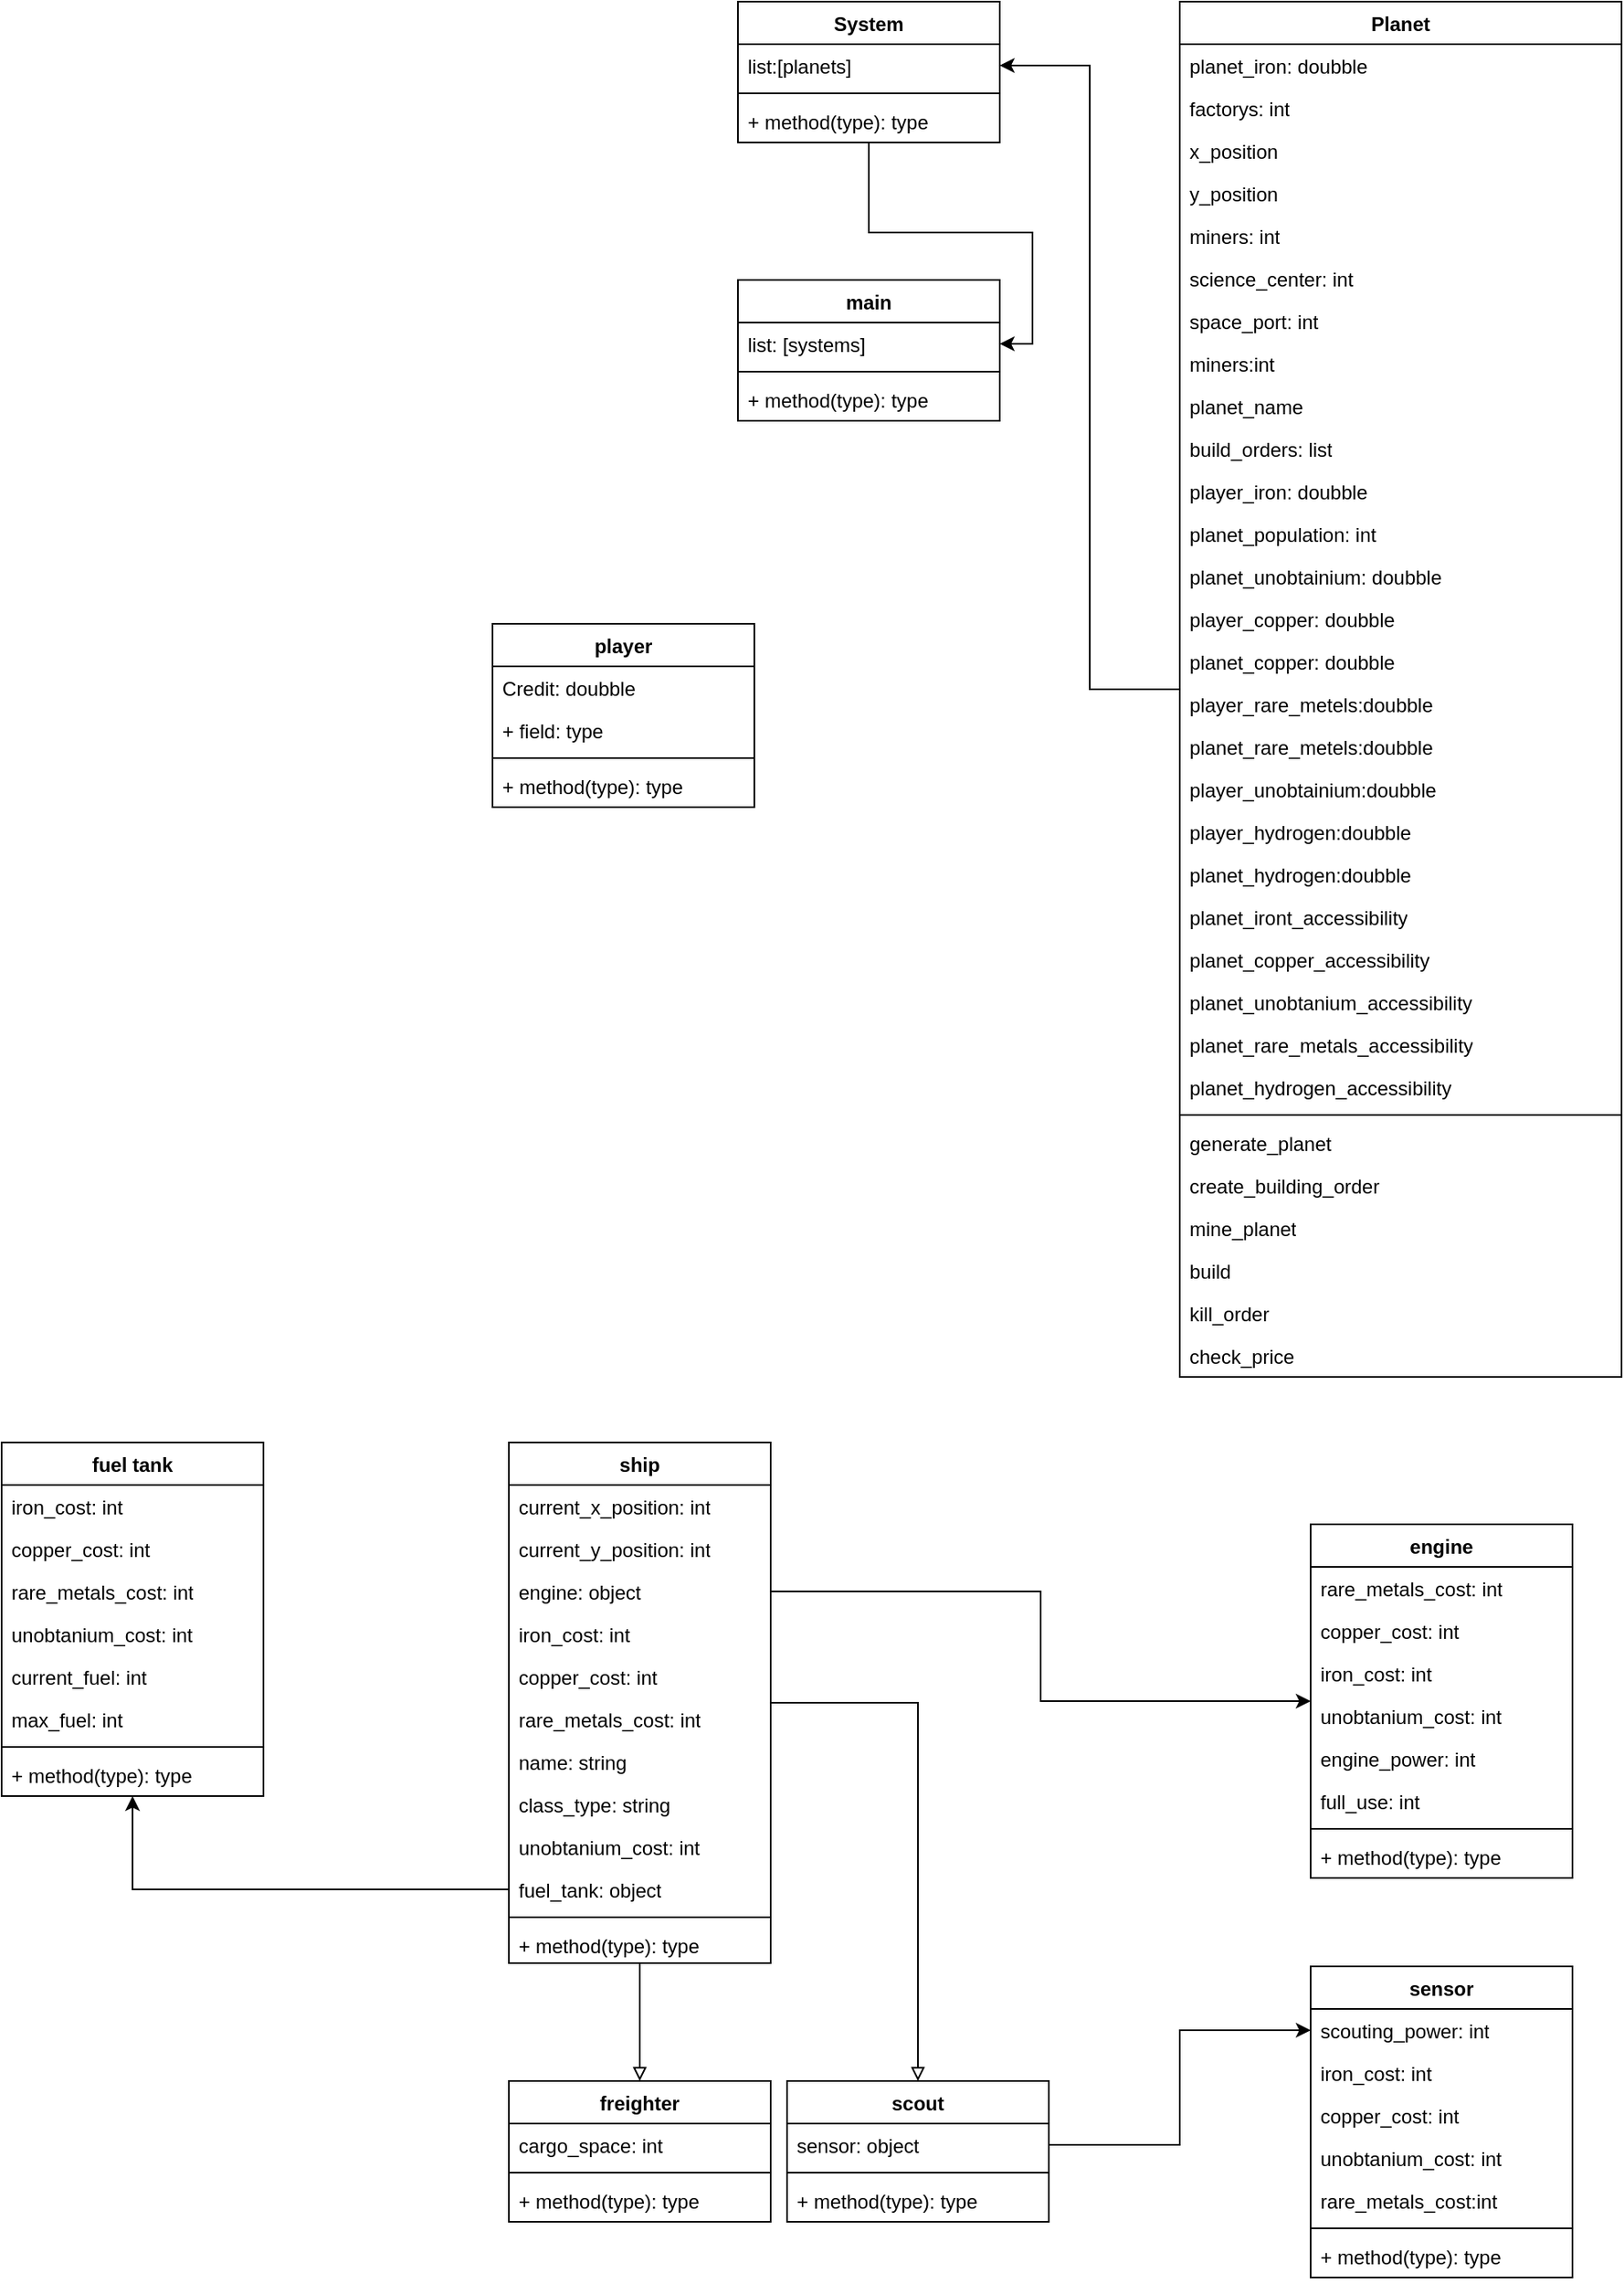 <mxfile version="22.0.4" type="github">
  <diagram id="C5RBs43oDa-KdzZeNtuy" name="Page-1">
    <mxGraphModel dx="2193" dy="722" grid="1" gridSize="10" guides="1" tooltips="1" connect="1" arrows="1" fold="1" page="1" pageScale="1" pageWidth="827" pageHeight="1169" math="0" shadow="0">
      <root>
        <mxCell id="WIyWlLk6GJQsqaUBKTNV-0" />
        <mxCell id="WIyWlLk6GJQsqaUBKTNV-1" parent="WIyWlLk6GJQsqaUBKTNV-0" />
        <mxCell id="jKxpe3fQPZg4gZA5FKVr-31" style="edgeStyle=orthogonalEdgeStyle;rounded=0;orthogonalLoop=1;jettySize=auto;html=1;entryX=1;entryY=0.5;entryDx=0;entryDy=0;" parent="WIyWlLk6GJQsqaUBKTNV-1" source="jKxpe3fQPZg4gZA5FKVr-12" target="jKxpe3fQPZg4gZA5FKVr-21" edge="1">
          <mxGeometry relative="1" as="geometry" />
        </mxCell>
        <mxCell id="jKxpe3fQPZg4gZA5FKVr-12" value="System" style="swimlane;fontStyle=1;align=center;verticalAlign=top;childLayout=stackLayout;horizontal=1;startSize=26;horizontalStack=0;resizeParent=1;resizeParentMax=0;resizeLast=0;collapsible=1;marginBottom=0;whiteSpace=wrap;html=1;" parent="WIyWlLk6GJQsqaUBKTNV-1" vertex="1">
          <mxGeometry x="210" y="90" width="160" height="86" as="geometry" />
        </mxCell>
        <mxCell id="jKxpe3fQPZg4gZA5FKVr-13" value="list:[planets]" style="text;strokeColor=none;fillColor=none;align=left;verticalAlign=top;spacingLeft=4;spacingRight=4;overflow=hidden;rotatable=0;points=[[0,0.5],[1,0.5]];portConstraint=eastwest;whiteSpace=wrap;html=1;" parent="jKxpe3fQPZg4gZA5FKVr-12" vertex="1">
          <mxGeometry y="26" width="160" height="26" as="geometry" />
        </mxCell>
        <mxCell id="jKxpe3fQPZg4gZA5FKVr-14" value="" style="line;strokeWidth=1;fillColor=none;align=left;verticalAlign=middle;spacingTop=-1;spacingLeft=3;spacingRight=3;rotatable=0;labelPosition=right;points=[];portConstraint=eastwest;strokeColor=inherit;" parent="jKxpe3fQPZg4gZA5FKVr-12" vertex="1">
          <mxGeometry y="52" width="160" height="8" as="geometry" />
        </mxCell>
        <mxCell id="jKxpe3fQPZg4gZA5FKVr-15" value="+ method(type): type" style="text;strokeColor=none;fillColor=none;align=left;verticalAlign=top;spacingLeft=4;spacingRight=4;overflow=hidden;rotatable=0;points=[[0,0.5],[1,0.5]];portConstraint=eastwest;whiteSpace=wrap;html=1;" parent="jKxpe3fQPZg4gZA5FKVr-12" vertex="1">
          <mxGeometry y="60" width="160" height="26" as="geometry" />
        </mxCell>
        <mxCell id="jKxpe3fQPZg4gZA5FKVr-30" style="edgeStyle=orthogonalEdgeStyle;rounded=0;orthogonalLoop=1;jettySize=auto;html=1;" parent="WIyWlLk6GJQsqaUBKTNV-1" source="jKxpe3fQPZg4gZA5FKVr-16" target="jKxpe3fQPZg4gZA5FKVr-13" edge="1">
          <mxGeometry relative="1" as="geometry" />
        </mxCell>
        <mxCell id="jKxpe3fQPZg4gZA5FKVr-16" value="Planet" style="swimlane;fontStyle=1;align=center;verticalAlign=top;childLayout=stackLayout;horizontal=1;startSize=26;horizontalStack=0;resizeParent=1;resizeParentMax=0;resizeLast=0;collapsible=1;marginBottom=0;whiteSpace=wrap;html=1;" parent="WIyWlLk6GJQsqaUBKTNV-1" vertex="1">
          <mxGeometry x="480" y="90" width="270" height="840" as="geometry" />
        </mxCell>
        <mxCell id="jKxpe3fQPZg4gZA5FKVr-28" value="planet_iron: doubble" style="text;strokeColor=none;fillColor=none;align=left;verticalAlign=top;spacingLeft=4;spacingRight=4;overflow=hidden;rotatable=0;points=[[0,0.5],[1,0.5]];portConstraint=eastwest;whiteSpace=wrap;html=1;" parent="jKxpe3fQPZg4gZA5FKVr-16" vertex="1">
          <mxGeometry y="26" width="270" height="26" as="geometry" />
        </mxCell>
        <mxCell id="xd3ibIU_VqexhuLJ3qRL-1" value="factorys: int&lt;br&gt;" style="text;strokeColor=none;fillColor=none;align=left;verticalAlign=top;spacingLeft=4;spacingRight=4;overflow=hidden;rotatable=0;points=[[0,0.5],[1,0.5]];portConstraint=eastwest;whiteSpace=wrap;html=1;" parent="jKxpe3fQPZg4gZA5FKVr-16" vertex="1">
          <mxGeometry y="52" width="270" height="26" as="geometry" />
        </mxCell>
        <mxCell id="eyRgL59huIqmomtt3Rkn-8" value="x_position" style="text;strokeColor=none;fillColor=none;align=left;verticalAlign=top;spacingLeft=4;spacingRight=4;overflow=hidden;rotatable=0;points=[[0,0.5],[1,0.5]];portConstraint=eastwest;whiteSpace=wrap;html=1;" vertex="1" parent="jKxpe3fQPZg4gZA5FKVr-16">
          <mxGeometry y="78" width="270" height="26" as="geometry" />
        </mxCell>
        <mxCell id="eyRgL59huIqmomtt3Rkn-9" value="y_position" style="text;strokeColor=none;fillColor=none;align=left;verticalAlign=top;spacingLeft=4;spacingRight=4;overflow=hidden;rotatable=0;points=[[0,0.5],[1,0.5]];portConstraint=eastwest;whiteSpace=wrap;html=1;" vertex="1" parent="jKxpe3fQPZg4gZA5FKVr-16">
          <mxGeometry y="104" width="270" height="26" as="geometry" />
        </mxCell>
        <mxCell id="xd3ibIU_VqexhuLJ3qRL-0" value="miners: int" style="text;strokeColor=none;fillColor=none;align=left;verticalAlign=top;spacingLeft=4;spacingRight=4;overflow=hidden;rotatable=0;points=[[0,0.5],[1,0.5]];portConstraint=eastwest;whiteSpace=wrap;html=1;" parent="jKxpe3fQPZg4gZA5FKVr-16" vertex="1">
          <mxGeometry y="130" width="270" height="26" as="geometry" />
        </mxCell>
        <mxCell id="xd3ibIU_VqexhuLJ3qRL-2" value="science_center: int" style="text;strokeColor=none;fillColor=none;align=left;verticalAlign=top;spacingLeft=4;spacingRight=4;overflow=hidden;rotatable=0;points=[[0,0.5],[1,0.5]];portConstraint=eastwest;whiteSpace=wrap;html=1;" parent="jKxpe3fQPZg4gZA5FKVr-16" vertex="1">
          <mxGeometry y="156" width="270" height="26" as="geometry" />
        </mxCell>
        <mxCell id="eyRgL59huIqmomtt3Rkn-1" value="space_port: int" style="text;strokeColor=none;fillColor=none;align=left;verticalAlign=top;spacingLeft=4;spacingRight=4;overflow=hidden;rotatable=0;points=[[0,0.5],[1,0.5]];portConstraint=eastwest;whiteSpace=wrap;html=1;" vertex="1" parent="jKxpe3fQPZg4gZA5FKVr-16">
          <mxGeometry y="182" width="270" height="26" as="geometry" />
        </mxCell>
        <mxCell id="bJtHIR-FAZOz2IiiVI9N-0" value="miners:int" style="text;strokeColor=none;fillColor=none;align=left;verticalAlign=top;spacingLeft=4;spacingRight=4;overflow=hidden;rotatable=0;points=[[0,0.5],[1,0.5]];portConstraint=eastwest;whiteSpace=wrap;html=1;" parent="jKxpe3fQPZg4gZA5FKVr-16" vertex="1">
          <mxGeometry y="208" width="270" height="26" as="geometry" />
        </mxCell>
        <mxCell id="bJtHIR-FAZOz2IiiVI9N-1" value="planet_name" style="text;strokeColor=none;fillColor=none;align=left;verticalAlign=top;spacingLeft=4;spacingRight=4;overflow=hidden;rotatable=0;points=[[0,0.5],[1,0.5]];portConstraint=eastwest;whiteSpace=wrap;html=1;" parent="jKxpe3fQPZg4gZA5FKVr-16" vertex="1">
          <mxGeometry y="234" width="270" height="26" as="geometry" />
        </mxCell>
        <mxCell id="eyRgL59huIqmomtt3Rkn-2" value="build_orders: list" style="text;strokeColor=none;fillColor=none;align=left;verticalAlign=top;spacingLeft=4;spacingRight=4;overflow=hidden;rotatable=0;points=[[0,0.5],[1,0.5]];portConstraint=eastwest;whiteSpace=wrap;html=1;" vertex="1" parent="jKxpe3fQPZg4gZA5FKVr-16">
          <mxGeometry y="260" width="270" height="26" as="geometry" />
        </mxCell>
        <mxCell id="jKxpe3fQPZg4gZA5FKVr-33" value="player_iron: doubble" style="text;strokeColor=none;fillColor=none;align=left;verticalAlign=top;spacingLeft=4;spacingRight=4;overflow=hidden;rotatable=0;points=[[0,0.5],[1,0.5]];portConstraint=eastwest;whiteSpace=wrap;html=1;" parent="jKxpe3fQPZg4gZA5FKVr-16" vertex="1">
          <mxGeometry y="286" width="270" height="26" as="geometry" />
        </mxCell>
        <mxCell id="jKxpe3fQPZg4gZA5FKVr-32" value="planet_population: int" style="text;strokeColor=none;fillColor=none;align=left;verticalAlign=top;spacingLeft=4;spacingRight=4;overflow=hidden;rotatable=0;points=[[0,0.5],[1,0.5]];portConstraint=eastwest;whiteSpace=wrap;html=1;" parent="jKxpe3fQPZg4gZA5FKVr-16" vertex="1">
          <mxGeometry y="312" width="270" height="26" as="geometry" />
        </mxCell>
        <mxCell id="fV00NvVTv55BNs3RdoyV-4" value="planet_unobtainium: doubble" style="text;strokeColor=none;fillColor=none;align=left;verticalAlign=top;spacingLeft=4;spacingRight=4;overflow=hidden;rotatable=0;points=[[0,0.5],[1,0.5]];portConstraint=eastwest;whiteSpace=wrap;html=1;" parent="jKxpe3fQPZg4gZA5FKVr-16" vertex="1">
          <mxGeometry y="338" width="270" height="26" as="geometry" />
        </mxCell>
        <mxCell id="fV00NvVTv55BNs3RdoyV-10" value="player_copper: doubble" style="text;strokeColor=none;fillColor=none;align=left;verticalAlign=top;spacingLeft=4;spacingRight=4;overflow=hidden;rotatable=0;points=[[0,0.5],[1,0.5]];portConstraint=eastwest;whiteSpace=wrap;html=1;" parent="jKxpe3fQPZg4gZA5FKVr-16" vertex="1">
          <mxGeometry y="364" width="270" height="26" as="geometry" />
        </mxCell>
        <mxCell id="fV00NvVTv55BNs3RdoyV-9" value="planet_copper: doubble" style="text;strokeColor=none;fillColor=none;align=left;verticalAlign=top;spacingLeft=4;spacingRight=4;overflow=hidden;rotatable=0;points=[[0,0.5],[1,0.5]];portConstraint=eastwest;whiteSpace=wrap;html=1;" parent="jKxpe3fQPZg4gZA5FKVr-16" vertex="1">
          <mxGeometry y="390" width="270" height="26" as="geometry" />
        </mxCell>
        <mxCell id="fV00NvVTv55BNs3RdoyV-12" value="player_rare_metels:doubble" style="text;strokeColor=none;fillColor=none;align=left;verticalAlign=top;spacingLeft=4;spacingRight=4;overflow=hidden;rotatable=0;points=[[0,0.5],[1,0.5]];portConstraint=eastwest;whiteSpace=wrap;html=1;" parent="jKxpe3fQPZg4gZA5FKVr-16" vertex="1">
          <mxGeometry y="416" width="270" height="26" as="geometry" />
        </mxCell>
        <mxCell id="fV00NvVTv55BNs3RdoyV-11" value="planet_rare_metels:doubble" style="text;strokeColor=none;fillColor=none;align=left;verticalAlign=top;spacingLeft=4;spacingRight=4;overflow=hidden;rotatable=0;points=[[0,0.5],[1,0.5]];portConstraint=eastwest;whiteSpace=wrap;html=1;" parent="jKxpe3fQPZg4gZA5FKVr-16" vertex="1">
          <mxGeometry y="442" width="270" height="26" as="geometry" />
        </mxCell>
        <mxCell id="fV00NvVTv55BNs3RdoyV-5" value="player_unobtainium:doubble" style="text;strokeColor=none;fillColor=none;align=left;verticalAlign=top;spacingLeft=4;spacingRight=4;overflow=hidden;rotatable=0;points=[[0,0.5],[1,0.5]];portConstraint=eastwest;whiteSpace=wrap;html=1;" parent="jKxpe3fQPZg4gZA5FKVr-16" vertex="1">
          <mxGeometry y="468" width="270" height="26" as="geometry" />
        </mxCell>
        <mxCell id="fV00NvVTv55BNs3RdoyV-8" value="player_hydrogen:doubble" style="text;strokeColor=none;fillColor=none;align=left;verticalAlign=top;spacingLeft=4;spacingRight=4;overflow=hidden;rotatable=0;points=[[0,0.5],[1,0.5]];portConstraint=eastwest;whiteSpace=wrap;html=1;" parent="jKxpe3fQPZg4gZA5FKVr-16" vertex="1">
          <mxGeometry y="494" width="270" height="26" as="geometry" />
        </mxCell>
        <mxCell id="fV00NvVTv55BNs3RdoyV-6" value="planet_hydrogen:doubble&lt;br&gt;" style="text;strokeColor=none;fillColor=none;align=left;verticalAlign=top;spacingLeft=4;spacingRight=4;overflow=hidden;rotatable=0;points=[[0,0.5],[1,0.5]];portConstraint=eastwest;whiteSpace=wrap;html=1;" parent="jKxpe3fQPZg4gZA5FKVr-16" vertex="1">
          <mxGeometry y="520" width="270" height="26" as="geometry" />
        </mxCell>
        <mxCell id="xd3ibIU_VqexhuLJ3qRL-8" value="planet_iront_accessibility" style="text;strokeColor=none;fillColor=none;align=left;verticalAlign=top;spacingLeft=4;spacingRight=4;overflow=hidden;rotatable=0;points=[[0,0.5],[1,0.5]];portConstraint=eastwest;whiteSpace=wrap;html=1;" parent="jKxpe3fQPZg4gZA5FKVr-16" vertex="1">
          <mxGeometry y="546" width="270" height="26" as="geometry" />
        </mxCell>
        <mxCell id="xd3ibIU_VqexhuLJ3qRL-11" value="planet_copper_accessibility&lt;span style=&quot;white-space: pre;&quot;&gt;&#x9;&lt;/span&gt;" style="text;strokeColor=none;fillColor=none;align=left;verticalAlign=top;spacingLeft=4;spacingRight=4;overflow=hidden;rotatable=0;points=[[0,0.5],[1,0.5]];portConstraint=eastwest;whiteSpace=wrap;html=1;" parent="jKxpe3fQPZg4gZA5FKVr-16" vertex="1">
          <mxGeometry y="572" width="270" height="26" as="geometry" />
        </mxCell>
        <mxCell id="xd3ibIU_VqexhuLJ3qRL-10" value="planet_unobtanium_accessibility" style="text;strokeColor=none;fillColor=none;align=left;verticalAlign=top;spacingLeft=4;spacingRight=4;overflow=hidden;rotatable=0;points=[[0,0.5],[1,0.5]];portConstraint=eastwest;whiteSpace=wrap;html=1;" parent="jKxpe3fQPZg4gZA5FKVr-16" vertex="1">
          <mxGeometry y="598" width="270" height="26" as="geometry" />
        </mxCell>
        <mxCell id="xd3ibIU_VqexhuLJ3qRL-9" value="planet_rare_metals_accessibility" style="text;strokeColor=none;fillColor=none;align=left;verticalAlign=top;spacingLeft=4;spacingRight=4;overflow=hidden;rotatable=0;points=[[0,0.5],[1,0.5]];portConstraint=eastwest;whiteSpace=wrap;html=1;" parent="jKxpe3fQPZg4gZA5FKVr-16" vertex="1">
          <mxGeometry y="624" width="270" height="26" as="geometry" />
        </mxCell>
        <mxCell id="xd3ibIU_VqexhuLJ3qRL-7" value="planet_hydrogen_accessibility" style="text;strokeColor=none;fillColor=none;align=left;verticalAlign=top;spacingLeft=4;spacingRight=4;overflow=hidden;rotatable=0;points=[[0,0.5],[1,0.5]];portConstraint=eastwest;whiteSpace=wrap;html=1;" parent="jKxpe3fQPZg4gZA5FKVr-16" vertex="1">
          <mxGeometry y="650" width="270" height="26" as="geometry" />
        </mxCell>
        <mxCell id="jKxpe3fQPZg4gZA5FKVr-18" value="" style="line;strokeWidth=1;fillColor=none;align=left;verticalAlign=middle;spacingTop=-1;spacingLeft=3;spacingRight=3;rotatable=0;labelPosition=right;points=[];portConstraint=eastwest;strokeColor=inherit;" parent="jKxpe3fQPZg4gZA5FKVr-16" vertex="1">
          <mxGeometry y="676" width="270" height="8" as="geometry" />
        </mxCell>
        <mxCell id="jKxpe3fQPZg4gZA5FKVr-19" value="generate_planet" style="text;strokeColor=none;fillColor=none;align=left;verticalAlign=top;spacingLeft=4;spacingRight=4;overflow=hidden;rotatable=0;points=[[0,0.5],[1,0.5]];portConstraint=eastwest;whiteSpace=wrap;html=1;" parent="jKxpe3fQPZg4gZA5FKVr-16" vertex="1">
          <mxGeometry y="684" width="270" height="26" as="geometry" />
        </mxCell>
        <mxCell id="eyRgL59huIqmomtt3Rkn-3" value="create_building_order" style="text;strokeColor=none;fillColor=none;align=left;verticalAlign=top;spacingLeft=4;spacingRight=4;overflow=hidden;rotatable=0;points=[[0,0.5],[1,0.5]];portConstraint=eastwest;whiteSpace=wrap;html=1;" vertex="1" parent="jKxpe3fQPZg4gZA5FKVr-16">
          <mxGeometry y="710" width="270" height="26" as="geometry" />
        </mxCell>
        <mxCell id="eyRgL59huIqmomtt3Rkn-4" value="mine_planet" style="text;strokeColor=none;fillColor=none;align=left;verticalAlign=top;spacingLeft=4;spacingRight=4;overflow=hidden;rotatable=0;points=[[0,0.5],[1,0.5]];portConstraint=eastwest;whiteSpace=wrap;html=1;" vertex="1" parent="jKxpe3fQPZg4gZA5FKVr-16">
          <mxGeometry y="736" width="270" height="26" as="geometry" />
        </mxCell>
        <mxCell id="eyRgL59huIqmomtt3Rkn-5" value="build" style="text;strokeColor=none;fillColor=none;align=left;verticalAlign=top;spacingLeft=4;spacingRight=4;overflow=hidden;rotatable=0;points=[[0,0.5],[1,0.5]];portConstraint=eastwest;whiteSpace=wrap;html=1;" vertex="1" parent="jKxpe3fQPZg4gZA5FKVr-16">
          <mxGeometry y="762" width="270" height="26" as="geometry" />
        </mxCell>
        <mxCell id="eyRgL59huIqmomtt3Rkn-6" value="kill_order" style="text;strokeColor=none;fillColor=none;align=left;verticalAlign=top;spacingLeft=4;spacingRight=4;overflow=hidden;rotatable=0;points=[[0,0.5],[1,0.5]];portConstraint=eastwest;whiteSpace=wrap;html=1;" vertex="1" parent="jKxpe3fQPZg4gZA5FKVr-16">
          <mxGeometry y="788" width="270" height="26" as="geometry" />
        </mxCell>
        <mxCell id="eyRgL59huIqmomtt3Rkn-7" value="check_price" style="text;strokeColor=none;fillColor=none;align=left;verticalAlign=top;spacingLeft=4;spacingRight=4;overflow=hidden;rotatable=0;points=[[0,0.5],[1,0.5]];portConstraint=eastwest;whiteSpace=wrap;html=1;" vertex="1" parent="jKxpe3fQPZg4gZA5FKVr-16">
          <mxGeometry y="814" width="270" height="26" as="geometry" />
        </mxCell>
        <mxCell id="jKxpe3fQPZg4gZA5FKVr-20" value="main&lt;br&gt;" style="swimlane;fontStyle=1;align=center;verticalAlign=top;childLayout=stackLayout;horizontal=1;startSize=26;horizontalStack=0;resizeParent=1;resizeParentMax=0;resizeLast=0;collapsible=1;marginBottom=0;whiteSpace=wrap;html=1;" parent="WIyWlLk6GJQsqaUBKTNV-1" vertex="1">
          <mxGeometry x="210" y="260" width="160" height="86" as="geometry" />
        </mxCell>
        <mxCell id="jKxpe3fQPZg4gZA5FKVr-21" value="list: [systems]" style="text;strokeColor=none;fillColor=none;align=left;verticalAlign=top;spacingLeft=4;spacingRight=4;overflow=hidden;rotatable=0;points=[[0,0.5],[1,0.5]];portConstraint=eastwest;whiteSpace=wrap;html=1;" parent="jKxpe3fQPZg4gZA5FKVr-20" vertex="1">
          <mxGeometry y="26" width="160" height="26" as="geometry" />
        </mxCell>
        <mxCell id="jKxpe3fQPZg4gZA5FKVr-22" value="" style="line;strokeWidth=1;fillColor=none;align=left;verticalAlign=middle;spacingTop=-1;spacingLeft=3;spacingRight=3;rotatable=0;labelPosition=right;points=[];portConstraint=eastwest;strokeColor=inherit;" parent="jKxpe3fQPZg4gZA5FKVr-20" vertex="1">
          <mxGeometry y="52" width="160" height="8" as="geometry" />
        </mxCell>
        <mxCell id="jKxpe3fQPZg4gZA5FKVr-23" value="+ method(type): type" style="text;strokeColor=none;fillColor=none;align=left;verticalAlign=top;spacingLeft=4;spacingRight=4;overflow=hidden;rotatable=0;points=[[0,0.5],[1,0.5]];portConstraint=eastwest;whiteSpace=wrap;html=1;" parent="jKxpe3fQPZg4gZA5FKVr-20" vertex="1">
          <mxGeometry y="60" width="160" height="26" as="geometry" />
        </mxCell>
        <mxCell id="fV00NvVTv55BNs3RdoyV-0" value="player" style="swimlane;fontStyle=1;align=center;verticalAlign=top;childLayout=stackLayout;horizontal=1;startSize=26;horizontalStack=0;resizeParent=1;resizeParentMax=0;resizeLast=0;collapsible=1;marginBottom=0;whiteSpace=wrap;html=1;" parent="WIyWlLk6GJQsqaUBKTNV-1" vertex="1">
          <mxGeometry x="60" y="470" width="160" height="112" as="geometry" />
        </mxCell>
        <mxCell id="jKxpe3fQPZg4gZA5FKVr-17" value="Credit: doubble&lt;br&gt;" style="text;strokeColor=none;fillColor=none;align=left;verticalAlign=top;spacingLeft=4;spacingRight=4;overflow=hidden;rotatable=0;points=[[0,0.5],[1,0.5]];portConstraint=eastwest;whiteSpace=wrap;html=1;" parent="fV00NvVTv55BNs3RdoyV-0" vertex="1">
          <mxGeometry y="26" width="160" height="26" as="geometry" />
        </mxCell>
        <mxCell id="fV00NvVTv55BNs3RdoyV-1" value="+ field: type" style="text;strokeColor=none;fillColor=none;align=left;verticalAlign=top;spacingLeft=4;spacingRight=4;overflow=hidden;rotatable=0;points=[[0,0.5],[1,0.5]];portConstraint=eastwest;whiteSpace=wrap;html=1;" parent="fV00NvVTv55BNs3RdoyV-0" vertex="1">
          <mxGeometry y="52" width="160" height="26" as="geometry" />
        </mxCell>
        <mxCell id="fV00NvVTv55BNs3RdoyV-2" value="" style="line;strokeWidth=1;fillColor=none;align=left;verticalAlign=middle;spacingTop=-1;spacingLeft=3;spacingRight=3;rotatable=0;labelPosition=right;points=[];portConstraint=eastwest;strokeColor=inherit;" parent="fV00NvVTv55BNs3RdoyV-0" vertex="1">
          <mxGeometry y="78" width="160" height="8" as="geometry" />
        </mxCell>
        <mxCell id="fV00NvVTv55BNs3RdoyV-3" value="+ method(type): type" style="text;strokeColor=none;fillColor=none;align=left;verticalAlign=top;spacingLeft=4;spacingRight=4;overflow=hidden;rotatable=0;points=[[0,0.5],[1,0.5]];portConstraint=eastwest;whiteSpace=wrap;html=1;" parent="fV00NvVTv55BNs3RdoyV-0" vertex="1">
          <mxGeometry y="86" width="160" height="26" as="geometry" />
        </mxCell>
        <mxCell id="eyRgL59huIqmomtt3Rkn-23" style="edgeStyle=orthogonalEdgeStyle;rounded=0;orthogonalLoop=1;jettySize=auto;html=1;entryX=0.5;entryY=0;entryDx=0;entryDy=0;endArrow=block;endFill=0;" edge="1" parent="WIyWlLk6GJQsqaUBKTNV-1" source="eyRgL59huIqmomtt3Rkn-10" target="eyRgL59huIqmomtt3Rkn-15">
          <mxGeometry relative="1" as="geometry" />
        </mxCell>
        <mxCell id="eyRgL59huIqmomtt3Rkn-24" style="edgeStyle=orthogonalEdgeStyle;rounded=0;orthogonalLoop=1;jettySize=auto;html=1;entryX=0.5;entryY=0;entryDx=0;entryDy=0;endArrow=block;endFill=0;" edge="1" parent="WIyWlLk6GJQsqaUBKTNV-1" source="eyRgL59huIqmomtt3Rkn-10" target="eyRgL59huIqmomtt3Rkn-19">
          <mxGeometry relative="1" as="geometry" />
        </mxCell>
        <mxCell id="eyRgL59huIqmomtt3Rkn-10" value="ship" style="swimlane;fontStyle=1;align=center;verticalAlign=top;childLayout=stackLayout;horizontal=1;startSize=26;horizontalStack=0;resizeParent=1;resizeParentMax=0;resizeLast=0;collapsible=1;marginBottom=0;whiteSpace=wrap;html=1;" vertex="1" parent="WIyWlLk6GJQsqaUBKTNV-1">
          <mxGeometry x="70" y="970" width="160" height="318" as="geometry" />
        </mxCell>
        <mxCell id="eyRgL59huIqmomtt3Rkn-11" value="current_x_position: int" style="text;strokeColor=none;fillColor=none;align=left;verticalAlign=top;spacingLeft=4;spacingRight=4;overflow=hidden;rotatable=0;points=[[0,0.5],[1,0.5]];portConstraint=eastwest;whiteSpace=wrap;html=1;" vertex="1" parent="eyRgL59huIqmomtt3Rkn-10">
          <mxGeometry y="26" width="160" height="26" as="geometry" />
        </mxCell>
        <mxCell id="eyRgL59huIqmomtt3Rkn-14" value="current_y_position: int" style="text;strokeColor=none;fillColor=none;align=left;verticalAlign=top;spacingLeft=4;spacingRight=4;overflow=hidden;rotatable=0;points=[[0,0.5],[1,0.5]];portConstraint=eastwest;whiteSpace=wrap;html=1;" vertex="1" parent="eyRgL59huIqmomtt3Rkn-10">
          <mxGeometry y="52" width="160" height="26" as="geometry" />
        </mxCell>
        <mxCell id="eyRgL59huIqmomtt3Rkn-25" value="engine: object" style="text;strokeColor=none;fillColor=none;align=left;verticalAlign=top;spacingLeft=4;spacingRight=4;overflow=hidden;rotatable=0;points=[[0,0.5],[1,0.5]];portConstraint=eastwest;whiteSpace=wrap;html=1;" vertex="1" parent="eyRgL59huIqmomtt3Rkn-10">
          <mxGeometry y="78" width="160" height="26" as="geometry" />
        </mxCell>
        <mxCell id="eyRgL59huIqmomtt3Rkn-36" value="iron_cost: int" style="text;strokeColor=none;fillColor=none;align=left;verticalAlign=top;spacingLeft=4;spacingRight=4;overflow=hidden;rotatable=0;points=[[0,0.5],[1,0.5]];portConstraint=eastwest;whiteSpace=wrap;html=1;" vertex="1" parent="eyRgL59huIqmomtt3Rkn-10">
          <mxGeometry y="104" width="160" height="26" as="geometry" />
        </mxCell>
        <mxCell id="eyRgL59huIqmomtt3Rkn-37" value="copper_cost: int" style="text;strokeColor=none;fillColor=none;align=left;verticalAlign=top;spacingLeft=4;spacingRight=4;overflow=hidden;rotatable=0;points=[[0,0.5],[1,0.5]];portConstraint=eastwest;whiteSpace=wrap;html=1;" vertex="1" parent="eyRgL59huIqmomtt3Rkn-10">
          <mxGeometry y="130" width="160" height="26" as="geometry" />
        </mxCell>
        <mxCell id="eyRgL59huIqmomtt3Rkn-38" value="rare_metals_cost: int" style="text;strokeColor=none;fillColor=none;align=left;verticalAlign=top;spacingLeft=4;spacingRight=4;overflow=hidden;rotatable=0;points=[[0,0.5],[1,0.5]];portConstraint=eastwest;whiteSpace=wrap;html=1;" vertex="1" parent="eyRgL59huIqmomtt3Rkn-10">
          <mxGeometry y="156" width="160" height="26" as="geometry" />
        </mxCell>
        <mxCell id="eyRgL59huIqmomtt3Rkn-41" value="name: string" style="text;strokeColor=none;fillColor=none;align=left;verticalAlign=top;spacingLeft=4;spacingRight=4;overflow=hidden;rotatable=0;points=[[0,0.5],[1,0.5]];portConstraint=eastwest;whiteSpace=wrap;html=1;" vertex="1" parent="eyRgL59huIqmomtt3Rkn-10">
          <mxGeometry y="182" width="160" height="26" as="geometry" />
        </mxCell>
        <mxCell id="eyRgL59huIqmomtt3Rkn-40" value="class_type: string" style="text;strokeColor=none;fillColor=none;align=left;verticalAlign=top;spacingLeft=4;spacingRight=4;overflow=hidden;rotatable=0;points=[[0,0.5],[1,0.5]];portConstraint=eastwest;whiteSpace=wrap;html=1;" vertex="1" parent="eyRgL59huIqmomtt3Rkn-10">
          <mxGeometry y="208" width="160" height="26" as="geometry" />
        </mxCell>
        <mxCell id="eyRgL59huIqmomtt3Rkn-39" value="unobtanium_cost: int" style="text;strokeColor=none;fillColor=none;align=left;verticalAlign=top;spacingLeft=4;spacingRight=4;overflow=hidden;rotatable=0;points=[[0,0.5],[1,0.5]];portConstraint=eastwest;whiteSpace=wrap;html=1;" vertex="1" parent="eyRgL59huIqmomtt3Rkn-10">
          <mxGeometry y="234" width="160" height="26" as="geometry" />
        </mxCell>
        <mxCell id="eyRgL59huIqmomtt3Rkn-56" value="fuel_tank: object" style="text;strokeColor=none;fillColor=none;align=left;verticalAlign=top;spacingLeft=4;spacingRight=4;overflow=hidden;rotatable=0;points=[[0,0.5],[1,0.5]];portConstraint=eastwest;whiteSpace=wrap;html=1;" vertex="1" parent="eyRgL59huIqmomtt3Rkn-10">
          <mxGeometry y="260" width="160" height="26" as="geometry" />
        </mxCell>
        <mxCell id="eyRgL59huIqmomtt3Rkn-12" value="" style="line;strokeWidth=1;fillColor=none;align=left;verticalAlign=middle;spacingTop=-1;spacingLeft=3;spacingRight=3;rotatable=0;labelPosition=right;points=[];portConstraint=eastwest;strokeColor=inherit;" vertex="1" parent="eyRgL59huIqmomtt3Rkn-10">
          <mxGeometry y="286" width="160" height="8" as="geometry" />
        </mxCell>
        <mxCell id="eyRgL59huIqmomtt3Rkn-13" value="+ method(type): type" style="text;strokeColor=none;fillColor=none;align=left;verticalAlign=top;spacingLeft=4;spacingRight=4;overflow=hidden;rotatable=0;points=[[0,0.5],[1,0.5]];portConstraint=eastwest;whiteSpace=wrap;html=1;" vertex="1" parent="eyRgL59huIqmomtt3Rkn-10">
          <mxGeometry y="294" width="160" height="24" as="geometry" />
        </mxCell>
        <mxCell id="eyRgL59huIqmomtt3Rkn-15" value="scout" style="swimlane;fontStyle=1;align=center;verticalAlign=top;childLayout=stackLayout;horizontal=1;startSize=26;horizontalStack=0;resizeParent=1;resizeParentMax=0;resizeLast=0;collapsible=1;marginBottom=0;whiteSpace=wrap;html=1;" vertex="1" parent="WIyWlLk6GJQsqaUBKTNV-1">
          <mxGeometry x="240" y="1360" width="160" height="86" as="geometry" />
        </mxCell>
        <mxCell id="eyRgL59huIqmomtt3Rkn-16" value="sensor: object" style="text;strokeColor=none;fillColor=none;align=left;verticalAlign=top;spacingLeft=4;spacingRight=4;overflow=hidden;rotatable=0;points=[[0,0.5],[1,0.5]];portConstraint=eastwest;whiteSpace=wrap;html=1;" vertex="1" parent="eyRgL59huIqmomtt3Rkn-15">
          <mxGeometry y="26" width="160" height="26" as="geometry" />
        </mxCell>
        <mxCell id="eyRgL59huIqmomtt3Rkn-17" value="" style="line;strokeWidth=1;fillColor=none;align=left;verticalAlign=middle;spacingTop=-1;spacingLeft=3;spacingRight=3;rotatable=0;labelPosition=right;points=[];portConstraint=eastwest;strokeColor=inherit;" vertex="1" parent="eyRgL59huIqmomtt3Rkn-15">
          <mxGeometry y="52" width="160" height="8" as="geometry" />
        </mxCell>
        <mxCell id="eyRgL59huIqmomtt3Rkn-18" value="+ method(type): type" style="text;strokeColor=none;fillColor=none;align=left;verticalAlign=top;spacingLeft=4;spacingRight=4;overflow=hidden;rotatable=0;points=[[0,0.5],[1,0.5]];portConstraint=eastwest;whiteSpace=wrap;html=1;" vertex="1" parent="eyRgL59huIqmomtt3Rkn-15">
          <mxGeometry y="60" width="160" height="26" as="geometry" />
        </mxCell>
        <mxCell id="eyRgL59huIqmomtt3Rkn-19" value="freighter" style="swimlane;fontStyle=1;align=center;verticalAlign=top;childLayout=stackLayout;horizontal=1;startSize=26;horizontalStack=0;resizeParent=1;resizeParentMax=0;resizeLast=0;collapsible=1;marginBottom=0;whiteSpace=wrap;html=1;" vertex="1" parent="WIyWlLk6GJQsqaUBKTNV-1">
          <mxGeometry x="70" y="1360" width="160" height="86" as="geometry" />
        </mxCell>
        <mxCell id="eyRgL59huIqmomtt3Rkn-20" value="cargo_space: int" style="text;strokeColor=none;fillColor=none;align=left;verticalAlign=top;spacingLeft=4;spacingRight=4;overflow=hidden;rotatable=0;points=[[0,0.5],[1,0.5]];portConstraint=eastwest;whiteSpace=wrap;html=1;" vertex="1" parent="eyRgL59huIqmomtt3Rkn-19">
          <mxGeometry y="26" width="160" height="26" as="geometry" />
        </mxCell>
        <mxCell id="eyRgL59huIqmomtt3Rkn-21" value="" style="line;strokeWidth=1;fillColor=none;align=left;verticalAlign=middle;spacingTop=-1;spacingLeft=3;spacingRight=3;rotatable=0;labelPosition=right;points=[];portConstraint=eastwest;strokeColor=inherit;" vertex="1" parent="eyRgL59huIqmomtt3Rkn-19">
          <mxGeometry y="52" width="160" height="8" as="geometry" />
        </mxCell>
        <mxCell id="eyRgL59huIqmomtt3Rkn-22" value="+ method(type): type" style="text;strokeColor=none;fillColor=none;align=left;verticalAlign=top;spacingLeft=4;spacingRight=4;overflow=hidden;rotatable=0;points=[[0,0.5],[1,0.5]];portConstraint=eastwest;whiteSpace=wrap;html=1;" vertex="1" parent="eyRgL59huIqmomtt3Rkn-19">
          <mxGeometry y="60" width="160" height="26" as="geometry" />
        </mxCell>
        <mxCell id="eyRgL59huIqmomtt3Rkn-26" value="engine" style="swimlane;fontStyle=1;align=center;verticalAlign=top;childLayout=stackLayout;horizontal=1;startSize=26;horizontalStack=0;resizeParent=1;resizeParentMax=0;resizeLast=0;collapsible=1;marginBottom=0;whiteSpace=wrap;html=1;" vertex="1" parent="WIyWlLk6GJQsqaUBKTNV-1">
          <mxGeometry x="560" y="1020" width="160" height="216" as="geometry" />
        </mxCell>
        <mxCell id="eyRgL59huIqmomtt3Rkn-32" value="rare_metals_cost: int" style="text;strokeColor=none;fillColor=none;align=left;verticalAlign=top;spacingLeft=4;spacingRight=4;overflow=hidden;rotatable=0;points=[[0,0.5],[1,0.5]];portConstraint=eastwest;whiteSpace=wrap;html=1;" vertex="1" parent="eyRgL59huIqmomtt3Rkn-26">
          <mxGeometry y="26" width="160" height="26" as="geometry" />
        </mxCell>
        <mxCell id="eyRgL59huIqmomtt3Rkn-31" value="copper_cost: int" style="text;strokeColor=none;fillColor=none;align=left;verticalAlign=top;spacingLeft=4;spacingRight=4;overflow=hidden;rotatable=0;points=[[0,0.5],[1,0.5]];portConstraint=eastwest;whiteSpace=wrap;html=1;" vertex="1" parent="eyRgL59huIqmomtt3Rkn-26">
          <mxGeometry y="52" width="160" height="26" as="geometry" />
        </mxCell>
        <mxCell id="eyRgL59huIqmomtt3Rkn-27" value="iron_cost: int" style="text;strokeColor=none;fillColor=none;align=left;verticalAlign=top;spacingLeft=4;spacingRight=4;overflow=hidden;rotatable=0;points=[[0,0.5],[1,0.5]];portConstraint=eastwest;whiteSpace=wrap;html=1;" vertex="1" parent="eyRgL59huIqmomtt3Rkn-26">
          <mxGeometry y="78" width="160" height="26" as="geometry" />
        </mxCell>
        <mxCell id="eyRgL59huIqmomtt3Rkn-33" value="unobtanium_cost: int" style="text;strokeColor=none;fillColor=none;align=left;verticalAlign=top;spacingLeft=4;spacingRight=4;overflow=hidden;rotatable=0;points=[[0,0.5],[1,0.5]];portConstraint=eastwest;whiteSpace=wrap;html=1;" vertex="1" parent="eyRgL59huIqmomtt3Rkn-26">
          <mxGeometry y="104" width="160" height="26" as="geometry" />
        </mxCell>
        <mxCell id="eyRgL59huIqmomtt3Rkn-35" value="engine_power: int" style="text;strokeColor=none;fillColor=none;align=left;verticalAlign=top;spacingLeft=4;spacingRight=4;overflow=hidden;rotatable=0;points=[[0,0.5],[1,0.5]];portConstraint=eastwest;whiteSpace=wrap;html=1;" vertex="1" parent="eyRgL59huIqmomtt3Rkn-26">
          <mxGeometry y="130" width="160" height="26" as="geometry" />
        </mxCell>
        <mxCell id="eyRgL59huIqmomtt3Rkn-34" value="full_use: int" style="text;strokeColor=none;fillColor=none;align=left;verticalAlign=top;spacingLeft=4;spacingRight=4;overflow=hidden;rotatable=0;points=[[0,0.5],[1,0.5]];portConstraint=eastwest;whiteSpace=wrap;html=1;" vertex="1" parent="eyRgL59huIqmomtt3Rkn-26">
          <mxGeometry y="156" width="160" height="26" as="geometry" />
        </mxCell>
        <mxCell id="eyRgL59huIqmomtt3Rkn-28" value="" style="line;strokeWidth=1;fillColor=none;align=left;verticalAlign=middle;spacingTop=-1;spacingLeft=3;spacingRight=3;rotatable=0;labelPosition=right;points=[];portConstraint=eastwest;strokeColor=inherit;" vertex="1" parent="eyRgL59huIqmomtt3Rkn-26">
          <mxGeometry y="182" width="160" height="8" as="geometry" />
        </mxCell>
        <mxCell id="eyRgL59huIqmomtt3Rkn-29" value="+ method(type): type" style="text;strokeColor=none;fillColor=none;align=left;verticalAlign=top;spacingLeft=4;spacingRight=4;overflow=hidden;rotatable=0;points=[[0,0.5],[1,0.5]];portConstraint=eastwest;whiteSpace=wrap;html=1;" vertex="1" parent="eyRgL59huIqmomtt3Rkn-26">
          <mxGeometry y="190" width="160" height="26" as="geometry" />
        </mxCell>
        <mxCell id="eyRgL59huIqmomtt3Rkn-30" style="edgeStyle=orthogonalEdgeStyle;rounded=0;orthogonalLoop=1;jettySize=auto;html=1;" edge="1" parent="WIyWlLk6GJQsqaUBKTNV-1" source="eyRgL59huIqmomtt3Rkn-25" target="eyRgL59huIqmomtt3Rkn-26">
          <mxGeometry relative="1" as="geometry" />
        </mxCell>
        <mxCell id="eyRgL59huIqmomtt3Rkn-42" value="sensor&lt;br&gt;&lt;br&gt;" style="swimlane;fontStyle=1;align=center;verticalAlign=top;childLayout=stackLayout;horizontal=1;startSize=26;horizontalStack=0;resizeParent=1;resizeParentMax=0;resizeLast=0;collapsible=1;marginBottom=0;whiteSpace=wrap;html=1;" vertex="1" parent="WIyWlLk6GJQsqaUBKTNV-1">
          <mxGeometry x="560" y="1290" width="160" height="190" as="geometry" />
        </mxCell>
        <mxCell id="eyRgL59huIqmomtt3Rkn-43" value="scouting_power: int" style="text;strokeColor=none;fillColor=none;align=left;verticalAlign=top;spacingLeft=4;spacingRight=4;overflow=hidden;rotatable=0;points=[[0,0.5],[1,0.5]];portConstraint=eastwest;whiteSpace=wrap;html=1;" vertex="1" parent="eyRgL59huIqmomtt3Rkn-42">
          <mxGeometry y="26" width="160" height="26" as="geometry" />
        </mxCell>
        <mxCell id="eyRgL59huIqmomtt3Rkn-48" value="iron_cost: int" style="text;strokeColor=none;fillColor=none;align=left;verticalAlign=top;spacingLeft=4;spacingRight=4;overflow=hidden;rotatable=0;points=[[0,0.5],[1,0.5]];portConstraint=eastwest;whiteSpace=wrap;html=1;" vertex="1" parent="eyRgL59huIqmomtt3Rkn-42">
          <mxGeometry y="52" width="160" height="26" as="geometry" />
        </mxCell>
        <mxCell id="eyRgL59huIqmomtt3Rkn-50" value="copper_cost: int" style="text;strokeColor=none;fillColor=none;align=left;verticalAlign=top;spacingLeft=4;spacingRight=4;overflow=hidden;rotatable=0;points=[[0,0.5],[1,0.5]];portConstraint=eastwest;whiteSpace=wrap;html=1;" vertex="1" parent="eyRgL59huIqmomtt3Rkn-42">
          <mxGeometry y="78" width="160" height="26" as="geometry" />
        </mxCell>
        <mxCell id="eyRgL59huIqmomtt3Rkn-51" value="unobtanium_cost: int" style="text;strokeColor=none;fillColor=none;align=left;verticalAlign=top;spacingLeft=4;spacingRight=4;overflow=hidden;rotatable=0;points=[[0,0.5],[1,0.5]];portConstraint=eastwest;whiteSpace=wrap;html=1;" vertex="1" parent="eyRgL59huIqmomtt3Rkn-42">
          <mxGeometry y="104" width="160" height="26" as="geometry" />
        </mxCell>
        <mxCell id="eyRgL59huIqmomtt3Rkn-49" value="rare_metals_cost:int" style="text;strokeColor=none;fillColor=none;align=left;verticalAlign=top;spacingLeft=4;spacingRight=4;overflow=hidden;rotatable=0;points=[[0,0.5],[1,0.5]];portConstraint=eastwest;whiteSpace=wrap;html=1;" vertex="1" parent="eyRgL59huIqmomtt3Rkn-42">
          <mxGeometry y="130" width="160" height="26" as="geometry" />
        </mxCell>
        <mxCell id="eyRgL59huIqmomtt3Rkn-44" value="" style="line;strokeWidth=1;fillColor=none;align=left;verticalAlign=middle;spacingTop=-1;spacingLeft=3;spacingRight=3;rotatable=0;labelPosition=right;points=[];portConstraint=eastwest;strokeColor=inherit;" vertex="1" parent="eyRgL59huIqmomtt3Rkn-42">
          <mxGeometry y="156" width="160" height="8" as="geometry" />
        </mxCell>
        <mxCell id="eyRgL59huIqmomtt3Rkn-45" value="+ method(type): type" style="text;strokeColor=none;fillColor=none;align=left;verticalAlign=top;spacingLeft=4;spacingRight=4;overflow=hidden;rotatable=0;points=[[0,0.5],[1,0.5]];portConstraint=eastwest;whiteSpace=wrap;html=1;" vertex="1" parent="eyRgL59huIqmomtt3Rkn-42">
          <mxGeometry y="164" width="160" height="26" as="geometry" />
        </mxCell>
        <mxCell id="eyRgL59huIqmomtt3Rkn-47" style="edgeStyle=orthogonalEdgeStyle;rounded=0;orthogonalLoop=1;jettySize=auto;html=1;entryX=0;entryY=0.5;entryDx=0;entryDy=0;" edge="1" parent="WIyWlLk6GJQsqaUBKTNV-1" source="eyRgL59huIqmomtt3Rkn-16" target="eyRgL59huIqmomtt3Rkn-43">
          <mxGeometry relative="1" as="geometry" />
        </mxCell>
        <mxCell id="eyRgL59huIqmomtt3Rkn-52" value="fuel tank" style="swimlane;fontStyle=1;align=center;verticalAlign=top;childLayout=stackLayout;horizontal=1;startSize=26;horizontalStack=0;resizeParent=1;resizeParentMax=0;resizeLast=0;collapsible=1;marginBottom=0;whiteSpace=wrap;html=1;" vertex="1" parent="WIyWlLk6GJQsqaUBKTNV-1">
          <mxGeometry x="-240" y="970" width="160" height="216" as="geometry" />
        </mxCell>
        <mxCell id="eyRgL59huIqmomtt3Rkn-58" value="iron_cost: int" style="text;strokeColor=none;fillColor=none;align=left;verticalAlign=top;spacingLeft=4;spacingRight=4;overflow=hidden;rotatable=0;points=[[0,0.5],[1,0.5]];portConstraint=eastwest;whiteSpace=wrap;html=1;" vertex="1" parent="eyRgL59huIqmomtt3Rkn-52">
          <mxGeometry y="26" width="160" height="26" as="geometry" />
        </mxCell>
        <mxCell id="eyRgL59huIqmomtt3Rkn-59" value="copper_cost: int&lt;br&gt;" style="text;strokeColor=none;fillColor=none;align=left;verticalAlign=top;spacingLeft=4;spacingRight=4;overflow=hidden;rotatable=0;points=[[0,0.5],[1,0.5]];portConstraint=eastwest;whiteSpace=wrap;html=1;" vertex="1" parent="eyRgL59huIqmomtt3Rkn-52">
          <mxGeometry y="52" width="160" height="26" as="geometry" />
        </mxCell>
        <mxCell id="eyRgL59huIqmomtt3Rkn-60" value="rare_metals_cost: int" style="text;strokeColor=none;fillColor=none;align=left;verticalAlign=top;spacingLeft=4;spacingRight=4;overflow=hidden;rotatable=0;points=[[0,0.5],[1,0.5]];portConstraint=eastwest;whiteSpace=wrap;html=1;" vertex="1" parent="eyRgL59huIqmomtt3Rkn-52">
          <mxGeometry y="78" width="160" height="26" as="geometry" />
        </mxCell>
        <mxCell id="eyRgL59huIqmomtt3Rkn-53" value="unobtanium_cost: int" style="text;strokeColor=none;fillColor=none;align=left;verticalAlign=top;spacingLeft=4;spacingRight=4;overflow=hidden;rotatable=0;points=[[0,0.5],[1,0.5]];portConstraint=eastwest;whiteSpace=wrap;html=1;" vertex="1" parent="eyRgL59huIqmomtt3Rkn-52">
          <mxGeometry y="104" width="160" height="26" as="geometry" />
        </mxCell>
        <mxCell id="eyRgL59huIqmomtt3Rkn-62" value="current_fuel: int" style="text;strokeColor=none;fillColor=none;align=left;verticalAlign=top;spacingLeft=4;spacingRight=4;overflow=hidden;rotatable=0;points=[[0,0.5],[1,0.5]];portConstraint=eastwest;whiteSpace=wrap;html=1;" vertex="1" parent="eyRgL59huIqmomtt3Rkn-52">
          <mxGeometry y="130" width="160" height="26" as="geometry" />
        </mxCell>
        <mxCell id="eyRgL59huIqmomtt3Rkn-61" value="max_fuel: int" style="text;strokeColor=none;fillColor=none;align=left;verticalAlign=top;spacingLeft=4;spacingRight=4;overflow=hidden;rotatable=0;points=[[0,0.5],[1,0.5]];portConstraint=eastwest;whiteSpace=wrap;html=1;" vertex="1" parent="eyRgL59huIqmomtt3Rkn-52">
          <mxGeometry y="156" width="160" height="26" as="geometry" />
        </mxCell>
        <mxCell id="eyRgL59huIqmomtt3Rkn-54" value="" style="line;strokeWidth=1;fillColor=none;align=left;verticalAlign=middle;spacingTop=-1;spacingLeft=3;spacingRight=3;rotatable=0;labelPosition=right;points=[];portConstraint=eastwest;strokeColor=inherit;" vertex="1" parent="eyRgL59huIqmomtt3Rkn-52">
          <mxGeometry y="182" width="160" height="8" as="geometry" />
        </mxCell>
        <mxCell id="eyRgL59huIqmomtt3Rkn-55" value="+ method(type): type" style="text;strokeColor=none;fillColor=none;align=left;verticalAlign=top;spacingLeft=4;spacingRight=4;overflow=hidden;rotatable=0;points=[[0,0.5],[1,0.5]];portConstraint=eastwest;whiteSpace=wrap;html=1;" vertex="1" parent="eyRgL59huIqmomtt3Rkn-52">
          <mxGeometry y="190" width="160" height="26" as="geometry" />
        </mxCell>
        <mxCell id="eyRgL59huIqmomtt3Rkn-57" style="edgeStyle=orthogonalEdgeStyle;rounded=0;orthogonalLoop=1;jettySize=auto;html=1;" edge="1" parent="WIyWlLk6GJQsqaUBKTNV-1" source="eyRgL59huIqmomtt3Rkn-56" target="eyRgL59huIqmomtt3Rkn-52">
          <mxGeometry relative="1" as="geometry" />
        </mxCell>
      </root>
    </mxGraphModel>
  </diagram>
</mxfile>

